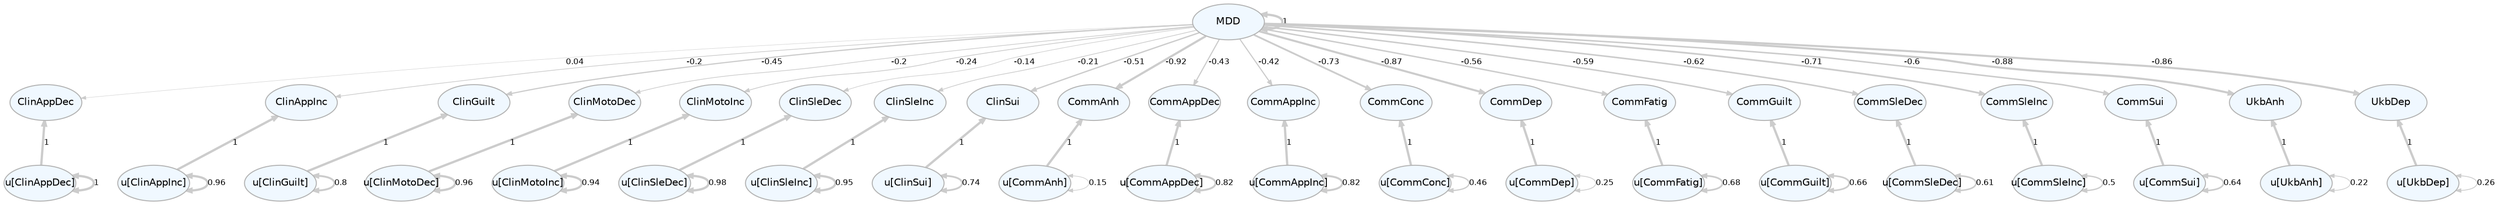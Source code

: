 digraph {

graph [layout = "dot",
       rankdir = "TB",
       outputorder = "edgesfirst",
       bgcolor = "white"]

node [fontname = "Helvetica",
      fontsize = "10",
      shape = "circle",
      fixedsize = "true",
      width = "0.5",
      style = "filled",
      fillcolor = "aliceblue",
      color = "gray70",
      fontcolor = "gray50"]

edge [fontname = "Helvetica",
     fontsize = "8",
     len = "1.5",
     color = "gray80",
     arrowsize = "0.5"]

rankdir = TB;
{rank=min; 1;}
{rank=same; 22; 23; 24; 25; 26; 27; 28; 29; 30; 31; 32; 33; 34; 35; 36; 37; 38; 39; 40; 41;}
{rank=max; 2; 3; 4; 5; 6; 7; 8; 9; 10; 11; 12; 13; 14; 15; 16; 17; 18; 19; 20; 21;}

  "1" [label = "MDD", shape = "oval", width = "1", fontcolor = "black"] 
  "2" [label = "u[ClinAppDec]", shape = "oval", width = "1", fontcolor = "black"] 
  "3" [label = "u[ClinAppInc]", shape = "oval", width = "1", fontcolor = "black"] 
  "4" [label = "u[ClinGuilt]", shape = "oval", width = "1", fontcolor = "black"] 
  "5" [label = "u[ClinMotoDec]", shape = "oval", width = "1", fontcolor = "black"] 
  "6" [label = "u[ClinMotoInc]", shape = "oval", width = "1", fontcolor = "black"] 
  "7" [label = "u[ClinSleDec]", shape = "oval", width = "1", fontcolor = "black"] 
  "8" [label = "u[ClinSleInc]", shape = "oval", width = "1", fontcolor = "black"] 
  "9" [label = "u[ClinSui]", shape = "oval", width = "1", fontcolor = "black"] 
  "10" [label = "u[CommAnh]", shape = "oval", width = "1", fontcolor = "black"] 
  "11" [label = "u[CommAppDec]", shape = "oval", width = "1", fontcolor = "black"] 
  "12" [label = "u[CommAppInc]", shape = "oval", width = "1", fontcolor = "black"] 
  "13" [label = "u[CommConc]", shape = "oval", width = "1", fontcolor = "black"] 
  "14" [label = "u[CommDep]", shape = "oval", width = "1", fontcolor = "black"] 
  "15" [label = "u[CommFatig]", shape = "oval", width = "1", fontcolor = "black"] 
  "16" [label = "u[CommGuilt]", shape = "oval", width = "1", fontcolor = "black"] 
  "17" [label = "u[CommSleDec]", shape = "oval", width = "1", fontcolor = "black"] 
  "18" [label = "u[CommSleInc]", shape = "oval", width = "1", fontcolor = "black"] 
  "19" [label = "u[CommSui]", shape = "oval", width = "1", fontcolor = "black"] 
  "20" [label = "u[UkbAnh]", shape = "oval", width = "1", fontcolor = "black"] 
  "21" [label = "u[UkbDep]", shape = "oval", width = "1", fontcolor = "black"] 
  "22" [label = "ClinAppDec", shape = "oval", width = "1", fontcolor = "black"] 
  "23" [label = "ClinAppInc", shape = "oval", width = "1", fontcolor = "black"] 
  "24" [label = "ClinGuilt", shape = "oval", width = "1", fontcolor = "black"] 
  "25" [label = "ClinMotoDec", shape = "oval", width = "1", fontcolor = "black"] 
  "26" [label = "ClinMotoInc", shape = "oval", width = "1", fontcolor = "black"] 
  "27" [label = "ClinSleDec", shape = "oval", width = "1", fontcolor = "black"] 
  "28" [label = "ClinSleInc", shape = "oval", width = "1", fontcolor = "black"] 
  "29" [label = "ClinSui", shape = "oval", width = "1", fontcolor = "black"] 
  "30" [label = "CommAnh", shape = "oval", width = "1", fontcolor = "black"] 
  "31" [label = "CommAppDec", shape = "oval", width = "1", fontcolor = "black"] 
  "32" [label = "CommAppInc", shape = "oval", width = "1", fontcolor = "black"] 
  "33" [label = "CommConc", shape = "oval", width = "1", fontcolor = "black"] 
  "34" [label = "CommDep", shape = "oval", width = "1", fontcolor = "black"] 
  "35" [label = "CommFatig", shape = "oval", width = "1", fontcolor = "black"] 
  "36" [label = "CommGuilt", shape = "oval", width = "1", fontcolor = "black"] 
  "37" [label = "CommSleDec", shape = "oval", width = "1", fontcolor = "black"] 
  "38" [label = "CommSleInc", shape = "oval", width = "1", fontcolor = "black"] 
  "39" [label = "CommSui", shape = "oval", width = "1", fontcolor = "black"] 
  "40" [label = "UkbAnh", shape = "oval", width = "1", fontcolor = "black"] 
  "41" [label = "UkbDep", shape = "oval", width = "1", fontcolor = "black"] 
"1"->"22" [label = "0.04", penwidth = "0.374676860737622", dir = "forward"] 
"1"->"23" [label = "-0.2", penwidth = "0.701664963659801", dir = "forward"] 
"1"->"24" [label = "-0.45", penwidth = "1.1951499036712", dir = "forward"] 
"1"->"25" [label = "-0.2", penwidth = "0.700390561823368", dir = "forward"] 
"1"->"26" [label = "-0.24", penwidth = "0.777940830039762", dir = "forward"] 
"1"->"27" [label = "-0.14", penwidth = "0.576872988826383", dir = "forward"] 
"1"->"28" [label = "-0.21", penwidth = "0.728909952081891", dir = "forward"] 
"1"->"29" [label = "-0.51", penwidth = "1.31290298325359", dir = "forward"] 
"1"->"30" [label = "-0.92", penwidth = "2.14755272007653", dir = "forward"] 
"1"->"31" [label = "-0.43", penwidth = "1.15451531676942", dir = "forward"] 
"1"->"32" [label = "-0.42", penwidth = "1.14441222238935", dir = "forward"] 
"1"->"33" [label = "-0.73", penwidth = "1.76434976720733", dir = "forward"] 
"1"->"34" [label = "-0.87", penwidth = "2.03184450159132", dir = "forward"] 
"1"->"35" [label = "-0.56", penwidth = "1.42470231898729", dir = "forward"] 
"1"->"36" [label = "-0.59", penwidth = "1.47212251615227", dir = "forward"] 
"1"->"37" [label = "-0.62", penwidth = "1.54921484120851", dir = "forward"] 
"1"->"38" [label = "-0.71", penwidth = "1.71661021052464", dir = "forward"] 
"1"->"39" [label = "-0.6", penwidth = "1.49580891435361", dir = "forward"] 
"1"->"1" [label = "1", penwidth = "2.3", dir = "both"] 
"1"->"40" [label = "-0.88", penwidth = "2.06874241485197", dir = "forward"] 
"1"->"41" [label = "-0.86", penwidth = "2.02616233954276", dir = "forward"] 
"2"->"22" [label = "1", penwidth = "2.3", dir = "forward"] 
"2"->"2" [label = "1", penwidth = "2.29720936039923", dir = "both"] 
"3"->"23" [label = "1", penwidth = "2.3", dir = "forward"] 
"3"->"3" [label = "0.96", penwidth = "2.219322955487", dir = "both"] 
"4"->"24" [label = "1", penwidth = "2.3", dir = "forward"] 
"4"->"4" [label = "0.8", penwidth = "1.89936309860004", dir = "both"] 
"5"->"25" [label = "1", penwidth = "2.3", dir = "forward"] 
"5"->"5" [label = "0.96", penwidth = "2.21986650108074", dir = "both"] 
"6"->"26" [label = "1", penwidth = "2.3", dir = "forward"] 
"6"->"6" [label = "0.94", penwidth = "2.1857913435436", dir = "both"] 
"7"->"27" [label = "1", penwidth = "2.3", dir = "forward"] 
"7"->"7" [label = "0.98", penwidth = "2.26167482595405", dir = "both"] 
"8"->"28" [label = "1", penwidth = "2.3", dir = "forward"] 
"8"->"8" [label = "0.95", penwidth = "2.20802404302341", dir = "both"] 
"9"->"29" [label = "1", penwidth = "2.3", dir = "forward"] 
"9"->"9" [label = "0.74", penwidth = "1.78701264346698", dir = "both"] 
"10"->"30" [label = "1", penwidth = "2.3", dir = "forward"] 
"10"->"10" [label = "0.15", penwidth = "0.593274044835234", dir = "both"] 
"11"->"31" [label = "1", penwidth = "2.3", dir = "forward"] 
"11"->"11" [label = "0.82", penwidth = "1.93490882473382", dir = "both"] 
"12"->"32" [label = "1", penwidth = "2.3", dir = "forward"] 
"12"->"12" [label = "0.82", penwidth = "1.94348385388006", dir = "both"] 
"13"->"33" [label = "1", penwidth = "2.3", dir = "forward"] 
"13"->"13" [label = "0.46", penwidth = "1.22784175732125", dir = "both"] 
"14"->"34" [label = "1", penwidth = "2.3", dir = "forward"] 
"14"->"14" [label = "0.25", penwidth = "0.800357637746471", dir = "both"] 
"15"->"35" [label = "1", penwidth = "2.3", dir = "forward"] 
"15"->"15" [label = "0.68", penwidth = "1.66752298191567", dir = "both"] 
"16"->"36" [label = "1", penwidth = "2.3", dir = "forward"] 
"16"->"16" [label = "0.66", penwidth = "1.61306416047343", dir = "both"] 
"17"->"37" [label = "1", penwidth = "2.3", dir = "forward"] 
"17"->"17" [label = "0.61", penwidth = "1.51972946680632", dir = "both"] 
"18"->"38" [label = "1", penwidth = "2.3", dir = "forward"] 
"18"->"18" [label = "0.5", penwidth = "1.29661332414864", dir = "both"] 
"19"->"39" [label = "1", penwidth = "2.3", dir = "forward"] 
"19"->"19" [label = "0.64", penwidth = "1.58502218917481", dir = "both"] 
"20"->"40" [label = "1", penwidth = "2.3", dir = "forward"] 
"20"->"20" [label = "0.22", penwidth = "0.735775718637078", dir = "both"] 
"21"->"41" [label = "1", penwidth = "2.3", dir = "forward"] 
"21"->"21" [label = "0.26", penwidth = "0.810175793189214", dir = "both"] 
}